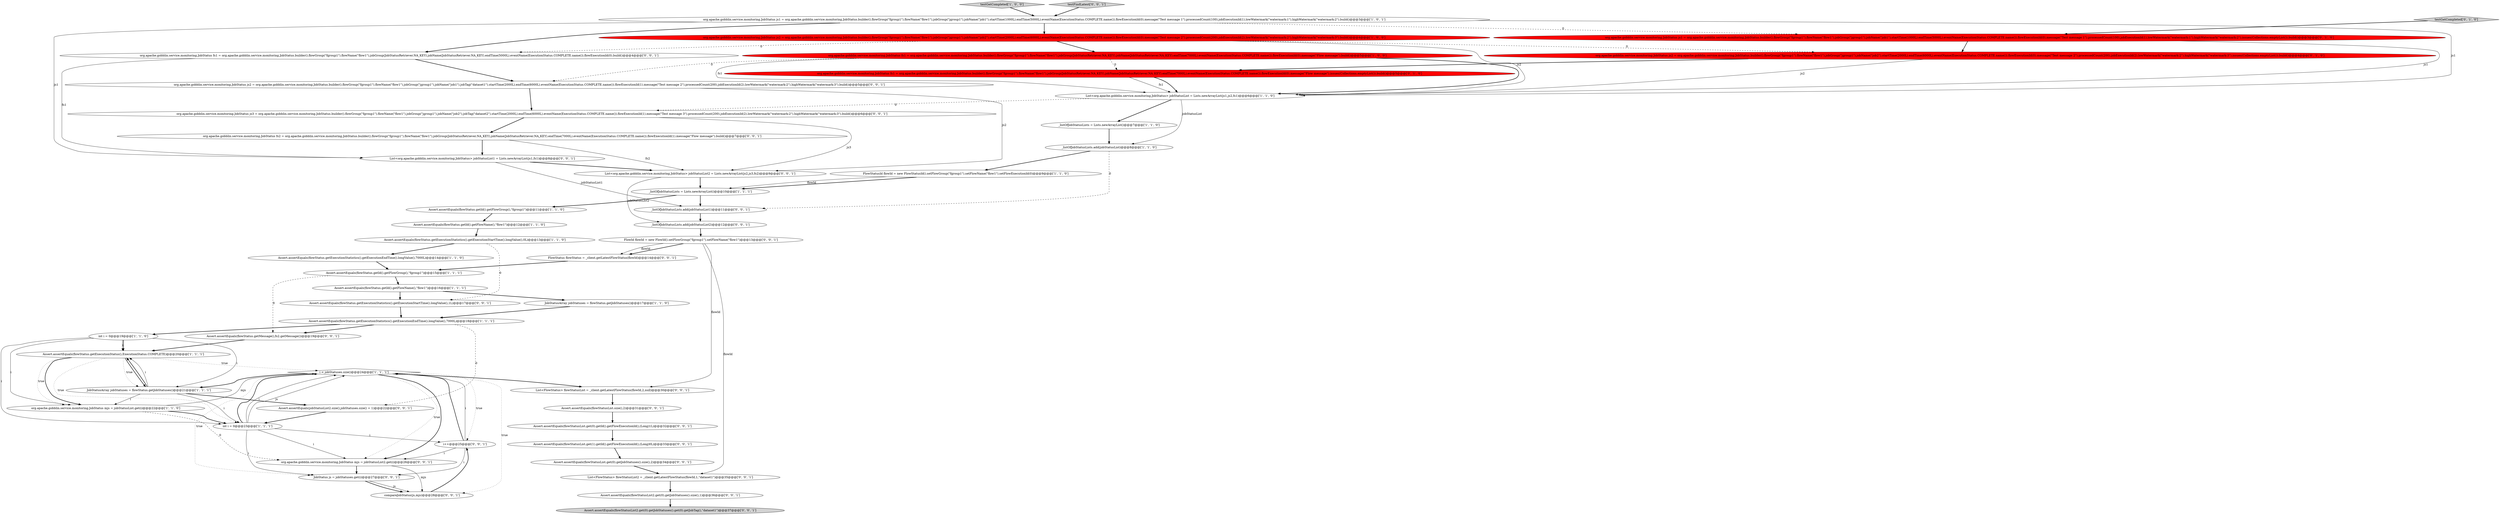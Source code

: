 digraph {
34 [style = filled, label = "Assert.assertEquals(flowStatusList.get(0).getId().getFlowExecutionId(),(Long)1L)@@@32@@@['0', '0', '1']", fillcolor = white, shape = ellipse image = "AAA0AAABBB3BBB"];
8 [style = filled, label = "Assert.assertEquals(flowStatus.getExecutionStatistics().getExecutionStartTime().longValue(),0L)@@@13@@@['1', '1', '0']", fillcolor = white, shape = ellipse image = "AAA0AAABBB1BBB"];
28 [style = filled, label = "_listOfJobStatusLists.add(jobStatusList2)@@@12@@@['0', '0', '1']", fillcolor = white, shape = ellipse image = "AAA0AAABBB3BBB"];
45 [style = filled, label = "_listOfJobStatusLists.add(jobStatusList1)@@@11@@@['0', '0', '1']", fillcolor = white, shape = ellipse image = "AAA0AAABBB3BBB"];
48 [style = filled, label = "org.apache.gobblin.service.monitoring.JobStatus js3 = org.apache.gobblin.service.monitoring.JobStatus.builder().flowGroup(\"fgroup1\").flowName(\"flow1\").jobGroup(\"jgroup1\").jobName(\"job2\").jobTag(\"dataset2\").startTime(2000L).endTime(6000L).eventName(ExecutionStatus.COMPLETE.name()).flowExecutionId(1).message(\"Test message 3\").processedCount(200).jobExecutionId(2).lowWatermark(\"watermark:2\").highWatermark(\"watermark:3\").build()@@@6@@@['0', '0', '1']", fillcolor = white, shape = ellipse image = "AAA0AAABBB3BBB"];
15 [style = filled, label = "_listOfJobStatusLists = Lists.newArrayList()@@@10@@@['1', '1', '1']", fillcolor = white, shape = ellipse image = "AAA0AAABBB1BBB"];
22 [style = filled, label = "FlowStatusId flowId = new FlowStatusId().setFlowGroup(\"fgroup1\").setFlowName(\"flow1\").setFlowExecutionId(0)@@@9@@@['1', '1', '0']", fillcolor = white, shape = ellipse image = "AAA0AAABBB1BBB"];
40 [style = filled, label = "FlowStatus flowStatus = _client.getLatestFlowStatus(flowId)@@@14@@@['0', '0', '1']", fillcolor = white, shape = ellipse image = "AAA0AAABBB3BBB"];
39 [style = filled, label = "List<FlowStatus> flowStatusList2 = _client.getLatestFlowStatus(flowId,1,\"dataset1\")@@@35@@@['0', '0', '1']", fillcolor = white, shape = ellipse image = "AAA0AAABBB3BBB"];
51 [style = filled, label = "Assert.assertEquals(flowStatusList.size(),2)@@@31@@@['0', '0', '1']", fillcolor = white, shape = ellipse image = "AAA0AAABBB3BBB"];
44 [style = filled, label = "List<org.apache.gobblin.service.monitoring.JobStatus> jobStatusList1 = Lists.newArrayList(js1,fs1)@@@8@@@['0', '0', '1']", fillcolor = white, shape = ellipse image = "AAA0AAABBB3BBB"];
52 [style = filled, label = "org.apache.gobblin.service.monitoring.JobStatus fs1 = org.apache.gobblin.service.monitoring.JobStatus.builder().flowGroup(\"fgroup1\").flowName(\"flow1\").jobGroup(JobStatusRetriever.NA_KEY).jobName(JobStatusRetriever.NA_KEY).endTime(5000L).eventName(ExecutionStatus.COMPLETE.name()).flowExecutionId(0).build()@@@4@@@['0', '0', '1']", fillcolor = white, shape = ellipse image = "AAA0AAABBB3BBB"];
9 [style = filled, label = "Assert.assertEquals(flowStatus.getExecutionStatistics().getExecutionEndTime().longValue(),7000L)@@@14@@@['1', '1', '0']", fillcolor = white, shape = ellipse image = "AAA0AAABBB1BBB"];
4 [style = filled, label = "Assert.assertEquals(flowStatus.getId().getFlowGroup(),\"fgroup1\")@@@15@@@['1', '1', '1']", fillcolor = white, shape = ellipse image = "AAA0AAABBB1BBB"];
11 [style = filled, label = "JobStatusArray jobStatuses = flowStatus.getJobStatuses()@@@17@@@['1', '1', '0']", fillcolor = white, shape = ellipse image = "AAA0AAABBB1BBB"];
5 [style = filled, label = "testGetCompleted['1', '0', '0']", fillcolor = lightgray, shape = diamond image = "AAA0AAABBB1BBB"];
23 [style = filled, label = "org.apache.gobblin.service.monitoring.JobStatus js1 = org.apache.gobblin.service.monitoring.JobStatus.builder().flowGroup(\"fgroup1\").flowName(\"flow1\").jobGroup(\"jgroup1\").jobName(\"job1\").startTime(1000L).endTime(5000L).eventName(ExecutionStatus.COMPLETE.name()).flowExecutionId(0).message(\"Test message 1\").processedCount(100).jobExecutionId(1).lowWatermark(\"watermark:1\").highWatermark(\"watermark:2\").issues(Collections.emptyList()).build()@@@3@@@['0', '1', '0']", fillcolor = red, shape = ellipse image = "AAA1AAABBB2BBB"];
38 [style = filled, label = "Assert.assertEquals(flowStatusList.get(1).getId().getFlowExecutionId(),(Long)0L)@@@33@@@['0', '0', '1']", fillcolor = white, shape = ellipse image = "AAA0AAABBB3BBB"];
35 [style = filled, label = "Assert.assertEquals(flowStatusList2.get(0).getJobStatuses().size(),1)@@@36@@@['0', '0', '1']", fillcolor = white, shape = ellipse image = "AAA0AAABBB3BBB"];
19 [style = filled, label = "Assert.assertEquals(flowStatus.getExecutionStatistics().getExecutionEndTime().longValue(),7000L)@@@18@@@['1', '1', '1']", fillcolor = white, shape = ellipse image = "AAA0AAABBB1BBB"];
46 [style = filled, label = "Assert.assertEquals(flowStatus.getMessage(),fs2.getMessage())@@@19@@@['0', '0', '1']", fillcolor = white, shape = ellipse image = "AAA0AAABBB3BBB"];
17 [style = filled, label = "Assert.assertEquals(flowStatus.getExecutionStatus(),ExecutionStatus.COMPLETE)@@@20@@@['1', '1', '1']", fillcolor = white, shape = ellipse image = "AAA0AAABBB1BBB"];
29 [style = filled, label = "org.apache.gobblin.service.monitoring.JobStatus js2 = org.apache.gobblin.service.monitoring.JobStatus.builder().flowGroup(\"fgroup1\").flowName(\"flow1\").jobGroup(\"jgroup1\").jobName(\"job1\").jobTag(\"dataset1\").startTime(2000L).endTime(6000L).eventName(ExecutionStatus.COMPLETE.name()).flowExecutionId(1).message(\"Test message 2\").processedCount(200).jobExecutionId(2).lowWatermark(\"watermark:2\").highWatermark(\"watermark:3\").build()@@@5@@@['0', '0', '1']", fillcolor = white, shape = ellipse image = "AAA0AAABBB3BBB"];
33 [style = filled, label = "Assert.assertEquals(flowStatusList2.get(0).getJobStatuses().get(0).getJobTag(),\"dataset1\")@@@37@@@['0', '0', '1']", fillcolor = lightgray, shape = ellipse image = "AAA0AAABBB3BBB"];
2 [style = filled, label = "List<org.apache.gobblin.service.monitoring.JobStatus> jobStatusList = Lists.newArrayList(js1,js2,fs1)@@@6@@@['1', '1', '0']", fillcolor = white, shape = ellipse image = "AAA0AAABBB1BBB"];
41 [style = filled, label = "Assert.assertEquals(flowStatus.getExecutionStatistics().getExecutionStartTime().longValue(),1L)@@@17@@@['0', '0', '1']", fillcolor = white, shape = ellipse image = "AAA0AAABBB3BBB"];
16 [style = filled, label = "i < jobStatuses.size()@@@24@@@['1', '1', '1']", fillcolor = white, shape = diamond image = "AAA0AAABBB1BBB"];
31 [style = filled, label = "Assert.assertEquals(jobStatusList2.size(),jobStatuses.size() + 1)@@@22@@@['0', '0', '1']", fillcolor = white, shape = ellipse image = "AAA0AAABBB3BBB"];
21 [style = filled, label = "Assert.assertEquals(flowStatus.getId().getFlowName(),\"flow1\")@@@12@@@['1', '1', '0']", fillcolor = white, shape = ellipse image = "AAA0AAABBB1BBB"];
14 [style = filled, label = "int i = 0@@@19@@@['1', '1', '0']", fillcolor = white, shape = ellipse image = "AAA0AAABBB1BBB"];
26 [style = filled, label = "org.apache.gobblin.service.monitoring.JobStatus fs1 = org.apache.gobblin.service.monitoring.JobStatus.builder().flowGroup(\"fgroup1\").flowName(\"flow1\").jobGroup(JobStatusRetriever.NA_KEY).jobName(JobStatusRetriever.NA_KEY).endTime(7000L).eventName(ExecutionStatus.COMPLETE.name()).flowExecutionId(0).message(\"Flow message\").issues(Collections.emptyList()).build()@@@5@@@['0', '1', '0']", fillcolor = red, shape = ellipse image = "AAA1AAABBB2BBB"];
47 [style = filled, label = "FlowId flowId = new FlowId().setFlowGroup(\"fgroup1\").setFlowName(\"flow1\")@@@13@@@['0', '0', '1']", fillcolor = white, shape = ellipse image = "AAA0AAABBB3BBB"];
7 [style = filled, label = "_listOfJobStatusLists = Lists.newArrayList()@@@7@@@['1', '1', '0']", fillcolor = white, shape = ellipse image = "AAA0AAABBB1BBB"];
43 [style = filled, label = "List<FlowStatus> flowStatusList = _client.getLatestFlowStatus(flowId,2,null)@@@30@@@['0', '0', '1']", fillcolor = white, shape = ellipse image = "AAA0AAABBB3BBB"];
49 [style = filled, label = "org.apache.gobblin.service.monitoring.JobStatus fs2 = org.apache.gobblin.service.monitoring.JobStatus.builder().flowGroup(\"fgroup1\").flowName(\"flow1\").jobGroup(JobStatusRetriever.NA_KEY).jobName(JobStatusRetriever.NA_KEY).endTime(7000L).eventName(ExecutionStatus.COMPLETE.name()).flowExecutionId(1).message(\"Flow message\").build()@@@7@@@['0', '0', '1']", fillcolor = white, shape = ellipse image = "AAA0AAABBB3BBB"];
25 [style = filled, label = "org.apache.gobblin.service.monitoring.JobStatus js2 = org.apache.gobblin.service.monitoring.JobStatus.builder().flowGroup(\"fgroup1\").flowName(\"flow1\").jobGroup(\"jgroup1\").jobName(\"job2\").startTime(2000L).endTime(6000L).eventName(ExecutionStatus.COMPLETE.name()).flowExecutionId(0).message(\"Test message 2\").processedCount(200).jobExecutionId(2).lowWatermark(\"watermark:2\").highWatermark(\"watermark:3\").issues(Collections.emptyList()).build()@@@4@@@['0', '1', '0']", fillcolor = red, shape = ellipse image = "AAA1AAABBB2BBB"];
42 [style = filled, label = "i++@@@25@@@['0', '0', '1']", fillcolor = white, shape = ellipse image = "AAA0AAABBB3BBB"];
30 [style = filled, label = "JobStatus js = jobStatuses.get(i)@@@27@@@['0', '0', '1']", fillcolor = white, shape = ellipse image = "AAA0AAABBB3BBB"];
18 [style = filled, label = "Assert.assertEquals(flowStatus.getId().getFlowGroup(),\"fgroup1\")@@@11@@@['1', '1', '0']", fillcolor = white, shape = ellipse image = "AAA0AAABBB1BBB"];
24 [style = filled, label = "testGetCompleted['0', '1', '0']", fillcolor = lightgray, shape = diamond image = "AAA0AAABBB2BBB"];
10 [style = filled, label = "org.apache.gobblin.service.monitoring.JobStatus js1 = org.apache.gobblin.service.monitoring.JobStatus.builder().flowGroup(\"fgroup1\").flowName(\"flow1\").jobGroup(\"jgroup1\").jobName(\"job1\").startTime(1000L).endTime(5000L).eventName(ExecutionStatus.COMPLETE.name()).flowExecutionId(0).message(\"Test message 1\").processedCount(100).jobExecutionId(1).lowWatermark(\"watermark:1\").highWatermark(\"watermark:2\").build()@@@3@@@['1', '0', '1']", fillcolor = white, shape = ellipse image = "AAA0AAABBB1BBB"];
36 [style = filled, label = "List<org.apache.gobblin.service.monitoring.JobStatus> jobStatusList2 = Lists.newArrayList(js2,js3,fs2)@@@9@@@['0', '0', '1']", fillcolor = white, shape = ellipse image = "AAA0AAABBB3BBB"];
6 [style = filled, label = "JobStatusArray jobStatuses = flowStatus.getJobStatuses()@@@21@@@['1', '1', '1']", fillcolor = white, shape = ellipse image = "AAA0AAABBB1BBB"];
0 [style = filled, label = "org.apache.gobblin.service.monitoring.JobStatus fs1 = org.apache.gobblin.service.monitoring.JobStatus.builder().flowGroup(\"fgroup1\").flowName(\"flow1\").jobGroup(JobStatusRetriever.NA_KEY).jobName(JobStatusRetriever.NA_KEY).endTime(7000L).eventName(ExecutionStatus.COMPLETE.name()).flowExecutionId(0).message(\"Flow message\").build()@@@5@@@['1', '0', '0']", fillcolor = red, shape = ellipse image = "AAA1AAABBB1BBB"];
13 [style = filled, label = "Assert.assertEquals(flowStatus.getId().getFlowName(),\"flow1\")@@@16@@@['1', '1', '1']", fillcolor = white, shape = ellipse image = "AAA0AAABBB1BBB"];
3 [style = filled, label = "org.apache.gobblin.service.monitoring.JobStatus js2 = org.apache.gobblin.service.monitoring.JobStatus.builder().flowGroup(\"fgroup1\").flowName(\"flow1\").jobGroup(\"jgroup1\").jobName(\"job2\").startTime(2000L).endTime(6000L).eventName(ExecutionStatus.COMPLETE.name()).flowExecutionId(0).message(\"Test message 2\").processedCount(200).jobExecutionId(2).lowWatermark(\"watermark:2\").highWatermark(\"watermark:3\").build()@@@4@@@['1', '0', '0']", fillcolor = red, shape = ellipse image = "AAA1AAABBB1BBB"];
50 [style = filled, label = "Assert.assertEquals(flowStatusList.get(0).getJobStatuses().size(),2)@@@34@@@['0', '0', '1']", fillcolor = white, shape = ellipse image = "AAA0AAABBB3BBB"];
1 [style = filled, label = "int i = 0@@@23@@@['1', '1', '1']", fillcolor = white, shape = ellipse image = "AAA0AAABBB1BBB"];
32 [style = filled, label = "org.apache.gobblin.service.monitoring.JobStatus mjs = jobStatusList2.get(i)@@@26@@@['0', '0', '1']", fillcolor = white, shape = ellipse image = "AAA0AAABBB3BBB"];
20 [style = filled, label = "_listOfJobStatusLists.add(jobStatusList)@@@8@@@['1', '1', '0']", fillcolor = white, shape = ellipse image = "AAA0AAABBB1BBB"];
27 [style = filled, label = "compareJobStatus(js,mjs)@@@28@@@['0', '0', '1']", fillcolor = white, shape = ellipse image = "AAA0AAABBB3BBB"];
37 [style = filled, label = "testFindLatest['0', '0', '1']", fillcolor = lightgray, shape = diamond image = "AAA0AAABBB3BBB"];
12 [style = filled, label = "org.apache.gobblin.service.monitoring.JobStatus mjs = jobStatusList.get(i)@@@22@@@['1', '1', '0']", fillcolor = white, shape = ellipse image = "AAA0AAABBB1BBB"];
40->4 [style = bold, label=""];
22->15 [style = bold, label=""];
10->44 [style = solid, label="js1"];
41->19 [style = bold, label=""];
14->17 [style = solid, label="i"];
17->6 [style = dotted, label="true"];
17->1 [style = dotted, label="true"];
21->8 [style = bold, label=""];
1->30 [style = solid, label="i"];
14->17 [style = bold, label=""];
31->1 [style = bold, label=""];
1->32 [style = solid, label="i"];
12->16 [style = solid, label="mjs"];
38->50 [style = bold, label=""];
0->2 [style = solid, label="fs1"];
16->43 [style = bold, label=""];
10->2 [style = solid, label="js1"];
16->32 [style = dotted, label="true"];
6->12 [style = solid, label="i"];
48->36 [style = solid, label="js3"];
52->44 [style = solid, label="fs1"];
6->1 [style = solid, label="i"];
5->10 [style = bold, label=""];
23->25 [style = bold, label=""];
48->49 [style = bold, label=""];
16->42 [style = dotted, label="true"];
16->6 [style = bold, label=""];
43->51 [style = bold, label=""];
30->27 [style = bold, label=""];
16->32 [style = bold, label=""];
3->2 [style = solid, label="js2"];
14->12 [style = solid, label="i"];
36->28 [style = solid, label="jobStatusList2"];
12->1 [style = bold, label=""];
13->11 [style = bold, label=""];
50->39 [style = bold, label=""];
25->2 [style = solid, label="js2"];
3->0 [style = bold, label=""];
17->16 [style = dotted, label="true"];
14->6 [style = solid, label="i"];
2->48 [style = dashed, label="0"];
1->16 [style = bold, label=""];
39->35 [style = bold, label=""];
25->26 [style = bold, label=""];
19->46 [style = bold, label=""];
34->38 [style = bold, label=""];
1->16 [style = solid, label="js"];
6->17 [style = bold, label=""];
22->15 [style = solid, label="flowId"];
26->2 [style = solid, label="fs1"];
47->43 [style = solid, label="flowId"];
29->36 [style = solid, label="js2"];
17->6 [style = bold, label=""];
47->40 [style = bold, label=""];
37->10 [style = bold, label=""];
28->47 [style = bold, label=""];
12->32 [style = dashed, label="0"];
49->44 [style = bold, label=""];
4->13 [style = bold, label=""];
47->39 [style = solid, label="flowId"];
42->16 [style = bold, label=""];
1->42 [style = solid, label="i"];
0->26 [style = dashed, label="0"];
42->32 [style = solid, label="i"];
4->46 [style = dashed, label="0"];
7->20 [style = bold, label=""];
32->30 [style = bold, label=""];
8->41 [style = dashed, label="0"];
2->20 [style = solid, label="jobStatusList"];
13->41 [style = bold, label=""];
17->12 [style = bold, label=""];
23->2 [style = solid, label="js1"];
19->14 [style = bold, label=""];
49->36 [style = solid, label="fs2"];
17->12 [style = dotted, label="true"];
32->27 [style = solid, label="mjs"];
0->29 [style = dashed, label="0"];
44->45 [style = solid, label="jobStatusList1"];
16->27 [style = dotted, label="true"];
18->21 [style = bold, label=""];
10->23 [style = dashed, label="0"];
24->23 [style = bold, label=""];
19->31 [style = dashed, label="0"];
3->52 [style = dashed, label="0"];
15->45 [style = bold, label=""];
44->36 [style = bold, label=""];
20->45 [style = dashed, label="0"];
16->30 [style = dotted, label="true"];
9->4 [style = bold, label=""];
0->2 [style = bold, label=""];
36->15 [style = bold, label=""];
35->33 [style = bold, label=""];
10->3 [style = bold, label=""];
30->27 [style = solid, label="js"];
45->28 [style = bold, label=""];
11->19 [style = bold, label=""];
15->18 [style = bold, label=""];
10->52 [style = bold, label=""];
20->22 [style = bold, label=""];
27->42 [style = bold, label=""];
1->16 [style = solid, label="i"];
26->2 [style = bold, label=""];
6->31 [style = bold, label=""];
6->17 [style = solid, label="i"];
42->30 [style = solid, label="i"];
47->40 [style = solid, label="flowId"];
14->1 [style = solid, label="i"];
8->9 [style = bold, label=""];
42->16 [style = solid, label="i"];
52->29 [style = bold, label=""];
2->7 [style = bold, label=""];
29->48 [style = bold, label=""];
51->34 [style = bold, label=""];
46->17 [style = bold, label=""];
3->25 [style = dashed, label="0"];
}
